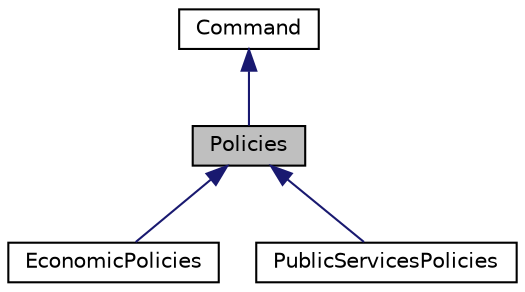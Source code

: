 digraph "Policies"
{
 // LATEX_PDF_SIZE
  edge [fontname="Helvetica",fontsize="10",labelfontname="Helvetica",labelfontsize="10"];
  node [fontname="Helvetica",fontsize="10",shape=record];
  Node1 [label="Policies",height=0.2,width=0.4,color="black", fillcolor="grey75", style="filled", fontcolor="black",tooltip="Abstract base class for policy commands."];
  Node2 -> Node1 [dir="back",color="midnightblue",fontsize="10",style="solid",fontname="Helvetica"];
  Node2 [label="Command",height=0.2,width=0.4,color="black", fillcolor="white", style="filled",URL="$classCommand.html",tooltip=" "];
  Node1 -> Node3 [dir="back",color="midnightblue",fontsize="10",style="solid",fontname="Helvetica"];
  Node3 [label="EconomicPolicies",height=0.2,width=0.4,color="black", fillcolor="white", style="filled",URL="$classEconomicPolicies.html",tooltip="Concrete implementation of economic policies."];
  Node1 -> Node4 [dir="back",color="midnightblue",fontsize="10",style="solid",fontname="Helvetica"];
  Node4 [label="PublicServicesPolicies",height=0.2,width=0.4,color="black", fillcolor="white", style="filled",URL="$classPublicServicesPolicies.html",tooltip="Concrete implementation of public services policies."];
}

